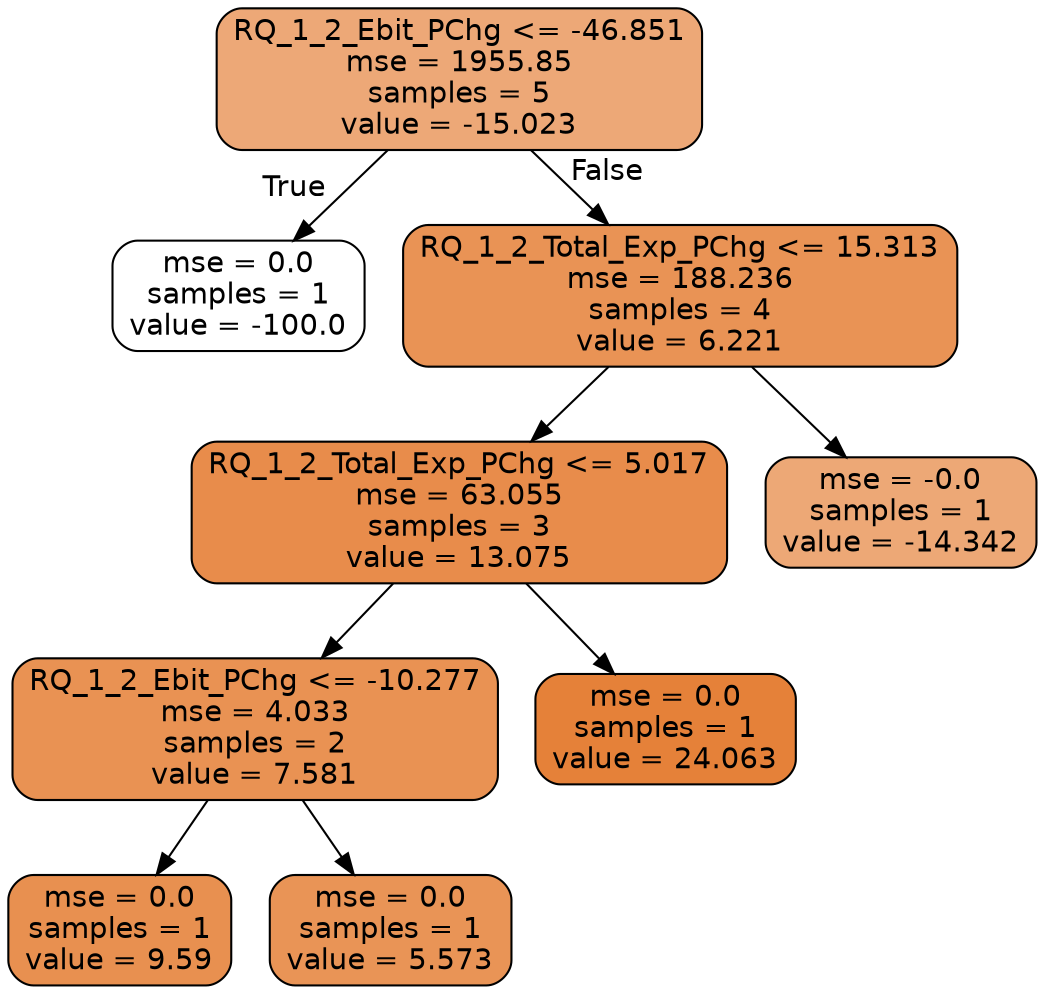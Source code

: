 digraph Tree {
node [shape=box, style="filled, rounded", color="black", fontname=helvetica] ;
edge [fontname=helvetica] ;
0 [label="RQ_1_2_Ebit_PChg <= -46.851\nmse = 1955.85\nsamples = 5\nvalue = -15.023", fillcolor="#e58139af"] ;
1 [label="mse = 0.0\nsamples = 1\nvalue = -100.0", fillcolor="#e5813900"] ;
0 -> 1 [labeldistance=2.5, labelangle=45, headlabel="True"] ;
2 [label="RQ_1_2_Total_Exp_PChg <= 15.313\nmse = 188.236\nsamples = 4\nvalue = 6.221", fillcolor="#e58139da"] ;
0 -> 2 [labeldistance=2.5, labelangle=-45, headlabel="False"] ;
3 [label="RQ_1_2_Total_Exp_PChg <= 5.017\nmse = 63.055\nsamples = 3\nvalue = 13.075", fillcolor="#e58139e8"] ;
2 -> 3 ;
4 [label="RQ_1_2_Ebit_PChg <= -10.277\nmse = 4.033\nsamples = 2\nvalue = 7.581", fillcolor="#e58139dd"] ;
3 -> 4 ;
5 [label="mse = 0.0\nsamples = 1\nvalue = 9.59", fillcolor="#e58139e1"] ;
4 -> 5 ;
6 [label="mse = 0.0\nsamples = 1\nvalue = 5.573", fillcolor="#e58139d9"] ;
4 -> 6 ;
7 [label="mse = 0.0\nsamples = 1\nvalue = 24.063", fillcolor="#e58139ff"] ;
3 -> 7 ;
8 [label="mse = -0.0\nsamples = 1\nvalue = -14.342", fillcolor="#e58139b0"] ;
2 -> 8 ;
}